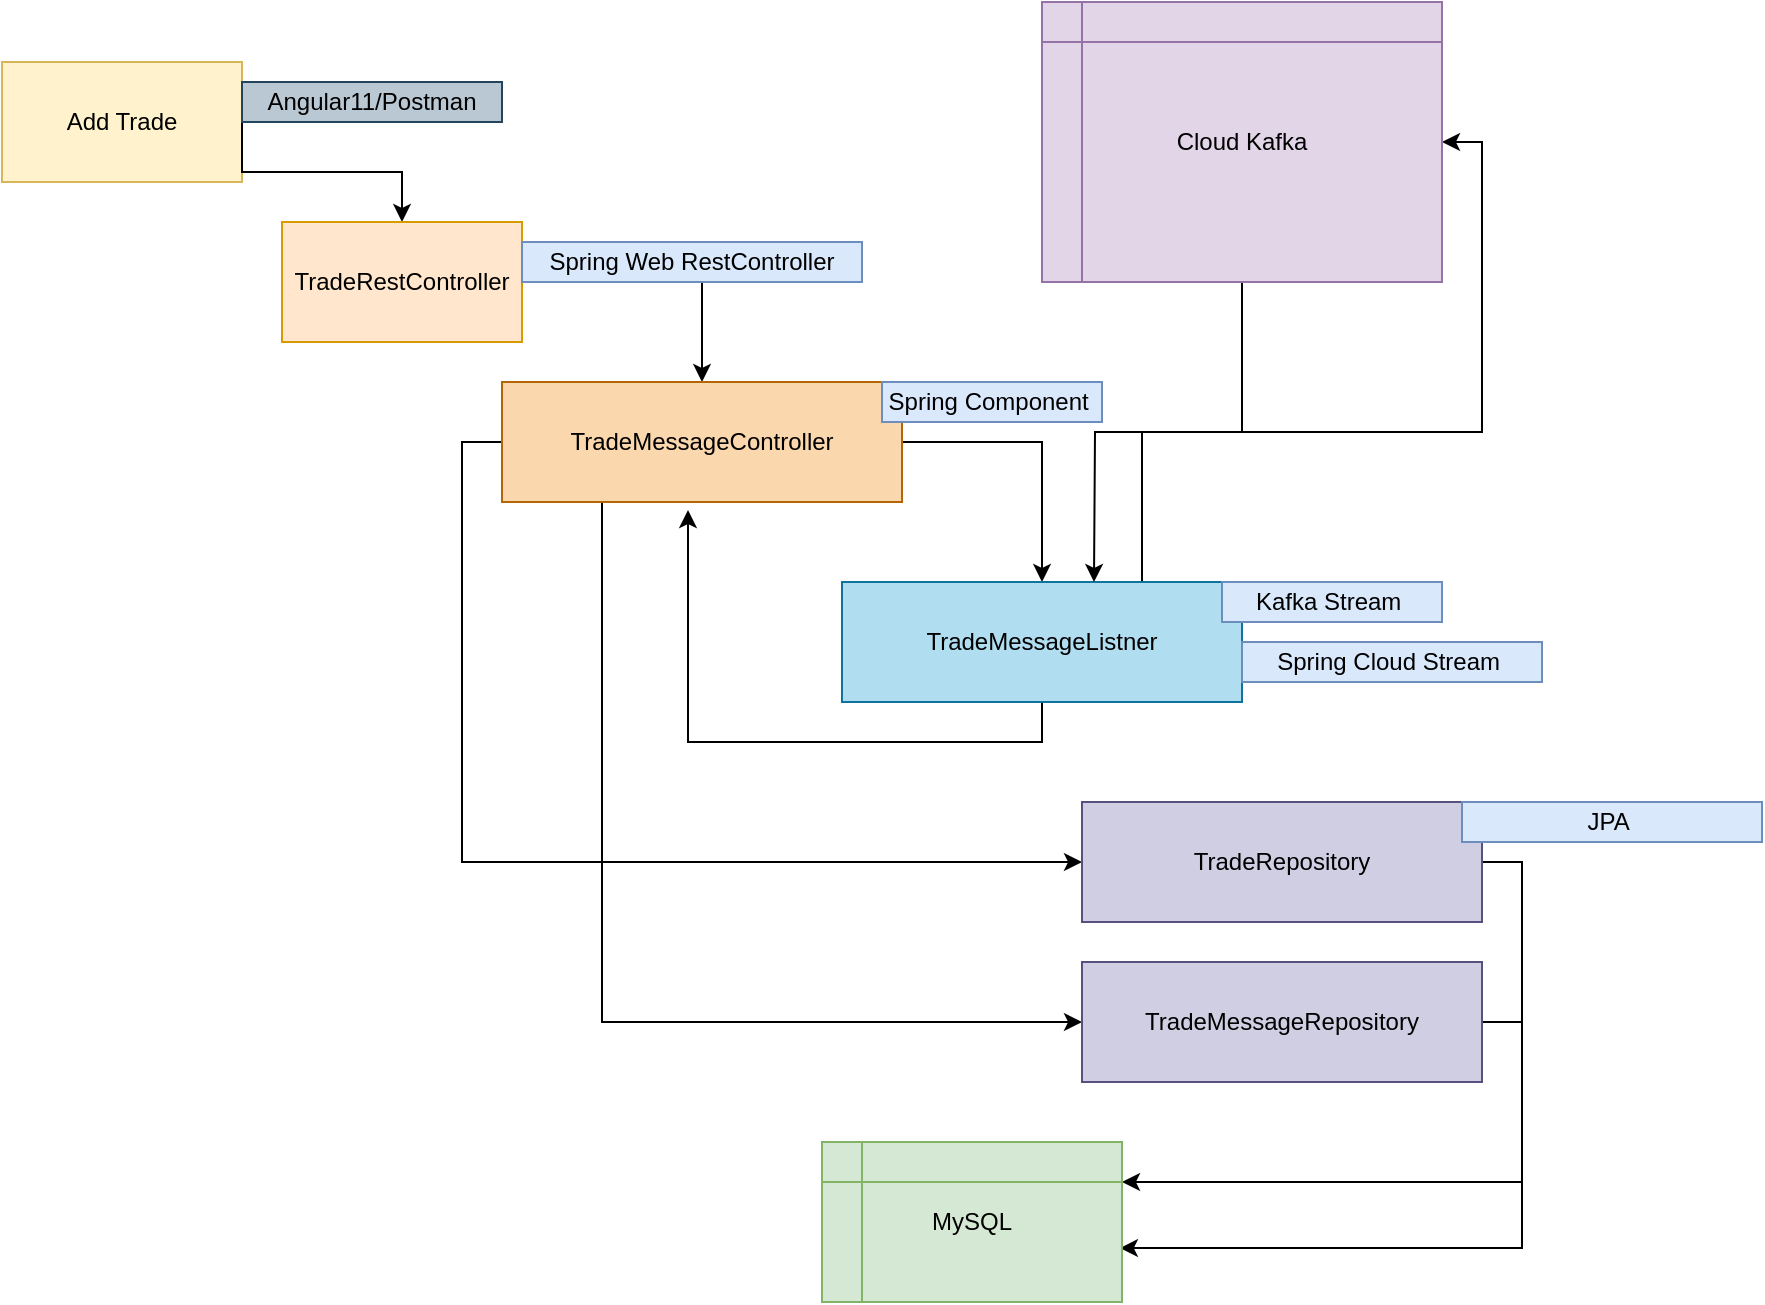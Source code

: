 <mxfile version="14.6.13" type="github">
  <diagram id="prtHgNgQTEPvFCAcTncT" name="Page-1">
    <mxGraphModel dx="1422" dy="705" grid="1" gridSize="10" guides="1" tooltips="1" connect="1" arrows="1" fold="1" page="1" pageScale="1" pageWidth="827" pageHeight="1169" math="0" shadow="0">
      <root>
        <mxCell id="0" />
        <mxCell id="1" parent="0" />
        <mxCell id="FP_Z5jyi7RjLG5Vz_oTM-2" value="Add Trade" style="rounded=0;whiteSpace=wrap;html=1;fillColor=#fff2cc;strokeColor=#d6b656;" vertex="1" parent="1">
          <mxGeometry x="60" y="60" width="120" height="60" as="geometry" />
        </mxCell>
        <mxCell id="FP_Z5jyi7RjLG5Vz_oTM-14" style="edgeStyle=orthogonalEdgeStyle;rounded=0;orthogonalLoop=1;jettySize=auto;html=1;exitX=0;exitY=1;exitDx=0;exitDy=0;entryX=0.5;entryY=0;entryDx=0;entryDy=0;" edge="1" parent="1" source="FP_Z5jyi7RjLG5Vz_oTM-3" target="FP_Z5jyi7RjLG5Vz_oTM-5">
          <mxGeometry relative="1" as="geometry" />
        </mxCell>
        <mxCell id="FP_Z5jyi7RjLG5Vz_oTM-3" value="Angular11/Postman" style="text;html=1;strokeColor=#23445d;fillColor=#bac8d3;align=center;verticalAlign=middle;whiteSpace=wrap;rounded=0;" vertex="1" parent="1">
          <mxGeometry x="180" y="70" width="130" height="20" as="geometry" />
        </mxCell>
        <mxCell id="FP_Z5jyi7RjLG5Vz_oTM-17" style="edgeStyle=orthogonalEdgeStyle;rounded=0;orthogonalLoop=1;jettySize=auto;html=1;exitX=1;exitY=0.5;exitDx=0;exitDy=0;" edge="1" parent="1" source="FP_Z5jyi7RjLG5Vz_oTM-5" target="FP_Z5jyi7RjLG5Vz_oTM-7">
          <mxGeometry relative="1" as="geometry" />
        </mxCell>
        <mxCell id="FP_Z5jyi7RjLG5Vz_oTM-5" value="TradeRestController" style="rounded=0;whiteSpace=wrap;html=1;fillColor=#ffe6cc;strokeColor=#d79b00;" vertex="1" parent="1">
          <mxGeometry x="200" y="140" width="120" height="60" as="geometry" />
        </mxCell>
        <mxCell id="FP_Z5jyi7RjLG5Vz_oTM-6" value="Spring Web RestController" style="text;html=1;strokeColor=#6c8ebf;fillColor=#dae8fc;align=center;verticalAlign=middle;whiteSpace=wrap;rounded=0;" vertex="1" parent="1">
          <mxGeometry x="320" y="150" width="170" height="20" as="geometry" />
        </mxCell>
        <mxCell id="FP_Z5jyi7RjLG5Vz_oTM-18" style="edgeStyle=orthogonalEdgeStyle;rounded=0;orthogonalLoop=1;jettySize=auto;html=1;exitX=1;exitY=0.5;exitDx=0;exitDy=0;entryX=0.5;entryY=0;entryDx=0;entryDy=0;" edge="1" parent="1" source="FP_Z5jyi7RjLG5Vz_oTM-7" target="FP_Z5jyi7RjLG5Vz_oTM-8">
          <mxGeometry relative="1" as="geometry" />
        </mxCell>
        <mxCell id="FP_Z5jyi7RjLG5Vz_oTM-20" style="edgeStyle=orthogonalEdgeStyle;rounded=0;orthogonalLoop=1;jettySize=auto;html=1;exitX=0;exitY=0.5;exitDx=0;exitDy=0;entryX=0;entryY=0.5;entryDx=0;entryDy=0;" edge="1" parent="1" source="FP_Z5jyi7RjLG5Vz_oTM-7" target="FP_Z5jyi7RjLG5Vz_oTM-10">
          <mxGeometry relative="1" as="geometry" />
        </mxCell>
        <mxCell id="FP_Z5jyi7RjLG5Vz_oTM-21" style="edgeStyle=orthogonalEdgeStyle;rounded=0;orthogonalLoop=1;jettySize=auto;html=1;exitX=0.25;exitY=1;exitDx=0;exitDy=0;entryX=0;entryY=0.5;entryDx=0;entryDy=0;" edge="1" parent="1" source="FP_Z5jyi7RjLG5Vz_oTM-7" target="FP_Z5jyi7RjLG5Vz_oTM-11">
          <mxGeometry relative="1" as="geometry" />
        </mxCell>
        <mxCell id="FP_Z5jyi7RjLG5Vz_oTM-7" value="TradeMessageController" style="rounded=0;whiteSpace=wrap;html=1;fillColor=#fad7ac;strokeColor=#b46504;" vertex="1" parent="1">
          <mxGeometry x="310" y="220" width="200" height="60" as="geometry" />
        </mxCell>
        <mxCell id="FP_Z5jyi7RjLG5Vz_oTM-19" style="edgeStyle=orthogonalEdgeStyle;rounded=0;orthogonalLoop=1;jettySize=auto;html=1;exitX=0.5;exitY=1;exitDx=0;exitDy=0;entryX=0.465;entryY=1.067;entryDx=0;entryDy=0;entryPerimeter=0;" edge="1" parent="1" source="FP_Z5jyi7RjLG5Vz_oTM-8" target="FP_Z5jyi7RjLG5Vz_oTM-7">
          <mxGeometry relative="1" as="geometry" />
        </mxCell>
        <mxCell id="FP_Z5jyi7RjLG5Vz_oTM-26" style="edgeStyle=orthogonalEdgeStyle;rounded=0;orthogonalLoop=1;jettySize=auto;html=1;exitX=0.75;exitY=0;exitDx=0;exitDy=0;entryX=1;entryY=0.5;entryDx=0;entryDy=0;" edge="1" parent="1" source="FP_Z5jyi7RjLG5Vz_oTM-8" target="FP_Z5jyi7RjLG5Vz_oTM-9">
          <mxGeometry relative="1" as="geometry" />
        </mxCell>
        <mxCell id="FP_Z5jyi7RjLG5Vz_oTM-8" value="TradeMessageListner" style="rounded=0;whiteSpace=wrap;html=1;fillColor=#b1ddf0;strokeColor=#10739e;" vertex="1" parent="1">
          <mxGeometry x="480" y="320" width="200" height="60" as="geometry" />
        </mxCell>
        <mxCell id="FP_Z5jyi7RjLG5Vz_oTM-27" style="edgeStyle=orthogonalEdgeStyle;rounded=0;orthogonalLoop=1;jettySize=auto;html=1;exitX=0.5;exitY=1;exitDx=0;exitDy=0;" edge="1" parent="1" source="FP_Z5jyi7RjLG5Vz_oTM-9">
          <mxGeometry relative="1" as="geometry">
            <mxPoint x="606" y="320" as="targetPoint" />
          </mxGeometry>
        </mxCell>
        <mxCell id="FP_Z5jyi7RjLG5Vz_oTM-9" value="Cloud Kafka" style="shape=internalStorage;whiteSpace=wrap;html=1;backgroundOutline=1;fillColor=#e1d5e7;strokeColor=#9673a6;" vertex="1" parent="1">
          <mxGeometry x="580" y="30" width="200" height="140" as="geometry" />
        </mxCell>
        <mxCell id="FP_Z5jyi7RjLG5Vz_oTM-22" style="edgeStyle=orthogonalEdgeStyle;rounded=0;orthogonalLoop=1;jettySize=auto;html=1;exitX=1;exitY=0.5;exitDx=0;exitDy=0;entryX=1;entryY=0.25;entryDx=0;entryDy=0;" edge="1" parent="1" source="FP_Z5jyi7RjLG5Vz_oTM-10" target="FP_Z5jyi7RjLG5Vz_oTM-12">
          <mxGeometry relative="1" as="geometry" />
        </mxCell>
        <mxCell id="FP_Z5jyi7RjLG5Vz_oTM-10" value="TradeRepository" style="rounded=0;whiteSpace=wrap;html=1;fillColor=#d0cee2;strokeColor=#56517e;" vertex="1" parent="1">
          <mxGeometry x="600" y="430" width="200" height="60" as="geometry" />
        </mxCell>
        <mxCell id="FP_Z5jyi7RjLG5Vz_oTM-23" style="edgeStyle=orthogonalEdgeStyle;rounded=0;orthogonalLoop=1;jettySize=auto;html=1;exitX=1;exitY=0.5;exitDx=0;exitDy=0;entryX=0.993;entryY=0.663;entryDx=0;entryDy=0;entryPerimeter=0;" edge="1" parent="1" source="FP_Z5jyi7RjLG5Vz_oTM-11" target="FP_Z5jyi7RjLG5Vz_oTM-12">
          <mxGeometry relative="1" as="geometry" />
        </mxCell>
        <mxCell id="FP_Z5jyi7RjLG5Vz_oTM-11" value="TradeMessageRepository" style="rounded=0;whiteSpace=wrap;html=1;fillColor=#d0cee2;strokeColor=#56517e;" vertex="1" parent="1">
          <mxGeometry x="600" y="510" width="200" height="60" as="geometry" />
        </mxCell>
        <mxCell id="FP_Z5jyi7RjLG5Vz_oTM-12" value="MySQL" style="shape=internalStorage;whiteSpace=wrap;html=1;backgroundOutline=1;fillColor=#d5e8d4;strokeColor=#82b366;" vertex="1" parent="1">
          <mxGeometry x="470" y="600" width="150" height="80" as="geometry" />
        </mxCell>
        <mxCell id="FP_Z5jyi7RjLG5Vz_oTM-15" value="Kafka Stream&amp;nbsp;" style="text;html=1;strokeColor=#6c8ebf;fillColor=#dae8fc;align=center;verticalAlign=middle;whiteSpace=wrap;rounded=0;" vertex="1" parent="1">
          <mxGeometry x="670" y="320" width="110" height="20" as="geometry" />
        </mxCell>
        <mxCell id="FP_Z5jyi7RjLG5Vz_oTM-16" value="Spring Cloud Stream&amp;nbsp;" style="text;html=1;strokeColor=#6c8ebf;fillColor=#dae8fc;align=center;verticalAlign=middle;whiteSpace=wrap;rounded=0;" vertex="1" parent="1">
          <mxGeometry x="680" y="350" width="150" height="20" as="geometry" />
        </mxCell>
        <mxCell id="FP_Z5jyi7RjLG5Vz_oTM-24" value="JPA&amp;nbsp;" style="text;html=1;strokeColor=#6c8ebf;fillColor=#dae8fc;align=center;verticalAlign=middle;whiteSpace=wrap;rounded=0;" vertex="1" parent="1">
          <mxGeometry x="790" y="430" width="150" height="20" as="geometry" />
        </mxCell>
        <mxCell id="FP_Z5jyi7RjLG5Vz_oTM-25" value="Spring Component&amp;nbsp;" style="text;html=1;strokeColor=#6c8ebf;fillColor=#dae8fc;align=center;verticalAlign=middle;whiteSpace=wrap;rounded=0;" vertex="1" parent="1">
          <mxGeometry x="500" y="220" width="110" height="20" as="geometry" />
        </mxCell>
      </root>
    </mxGraphModel>
  </diagram>
</mxfile>
